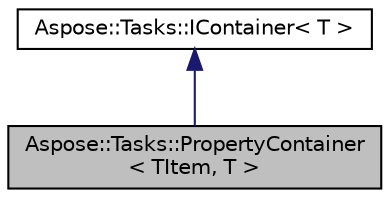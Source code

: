 digraph "Aspose::Tasks::PropertyContainer&lt; TItem, T &gt;"
{
 // LATEX_PDF_SIZE
  edge [fontname="Helvetica",fontsize="10",labelfontname="Helvetica",labelfontsize="10"];
  node [fontname="Helvetica",fontsize="10",shape=record];
  Node1 [label="Aspose::Tasks::PropertyContainer\l\< TItem, T \>",height=0.2,width=0.4,color="black", fillcolor="grey75", style="filled", fontcolor="black",tooltip="Represents property container."];
  Node2 -> Node1 [dir="back",color="midnightblue",fontsize="10",style="solid",fontname="Helvetica"];
  Node2 [label="Aspose::Tasks::IContainer\< T \>",height=0.2,width=0.4,color="black", fillcolor="white", style="filled",URL="$class_aspose_1_1_tasks_1_1_i_container.html",tooltip=" "];
}
